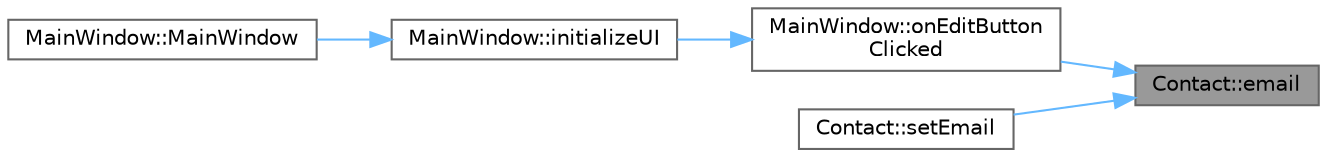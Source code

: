 digraph "Contact::email"
{
 // LATEX_PDF_SIZE
  bgcolor="transparent";
  edge [fontname=Helvetica,fontsize=10,labelfontname=Helvetica,labelfontsize=10];
  node [fontname=Helvetica,fontsize=10,shape=box,height=0.2,width=0.4];
  rankdir="RL";
  Node1 [id="Node000001",label="Contact::email",height=0.2,width=0.4,color="gray40", fillcolor="grey60", style="filled", fontcolor="black",tooltip="Restituisce l'indirizzo email."];
  Node1 -> Node2 [id="edge1_Node000001_Node000002",dir="back",color="steelblue1",style="solid",tooltip=" "];
  Node2 [id="Node000002",label="MainWindow::onEditButton\lClicked",height=0.2,width=0.4,color="grey40", fillcolor="white", style="filled",URL="$class_main_window.html#a1d3356d81ade5732b680be001e31102d",tooltip="Slot per l'inizio modifica contatto."];
  Node2 -> Node3 [id="edge2_Node000002_Node000003",dir="back",color="steelblue1",style="solid",tooltip=" "];
  Node3 [id="Node000003",label="MainWindow::initializeUI",height=0.2,width=0.4,color="grey40", fillcolor="white", style="filled",URL="$class_main_window.html#a8bc70626215bfbe408ea664ea91ba758",tooltip="Inizializza l'interfaccia grafica."];
  Node3 -> Node4 [id="edge3_Node000003_Node000004",dir="back",color="steelblue1",style="solid",tooltip=" "];
  Node4 [id="Node000004",label="MainWindow::MainWindow",height=0.2,width=0.4,color="grey40", fillcolor="white", style="filled",URL="$class_main_window.html#a996c5a2b6f77944776856f08ec30858d",tooltip="Costruttore della finestra principale."];
  Node1 -> Node5 [id="edge4_Node000001_Node000005",dir="back",color="steelblue1",style="solid",tooltip=" "];
  Node5 [id="Node000005",label="Contact::setEmail",height=0.2,width=0.4,color="grey40", fillcolor="white", style="filled",URL="$class_contact.html#a4a8d381b38663c5886b4a40f1a0b7f99",tooltip="Imposta l'indirizzo email."];
}
